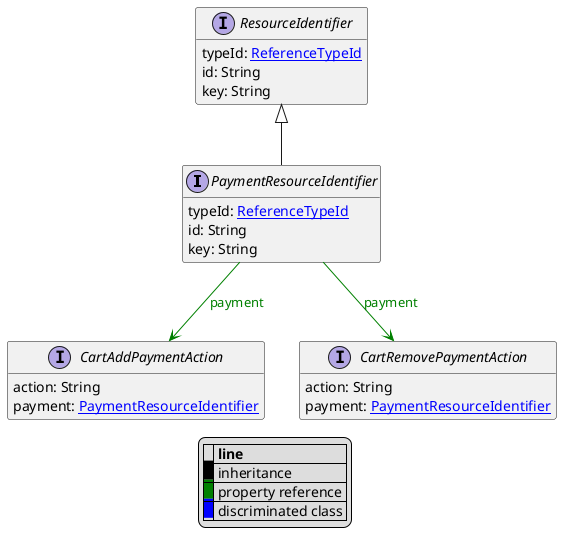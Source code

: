 @startuml

hide empty fields
hide empty methods
legend
|= |= line |
|<back:black>   </back>| inheritance |
|<back:green>   </back>| property reference |
|<back:blue>   </back>| discriminated class |
endlegend
interface PaymentResourceIdentifier [[PaymentResourceIdentifier.svg]] extends ResourceIdentifier {
    typeId: [[ReferenceTypeId.svg ReferenceTypeId]]
    id: String
    key: String
}
interface ResourceIdentifier [[ResourceIdentifier.svg]]  {
    typeId: [[ReferenceTypeId.svg ReferenceTypeId]]
    id: String
    key: String
}


interface CartAddPaymentAction [[CartAddPaymentAction.svg]]  {
    action: String
    payment: [[PaymentResourceIdentifier.svg PaymentResourceIdentifier]]
}
interface CartRemovePaymentAction [[CartRemovePaymentAction.svg]]  {
    action: String
    payment: [[PaymentResourceIdentifier.svg PaymentResourceIdentifier]]
}

PaymentResourceIdentifier --> CartAddPaymentAction #green;text:green : "payment"
PaymentResourceIdentifier --> CartRemovePaymentAction #green;text:green : "payment"
@enduml
